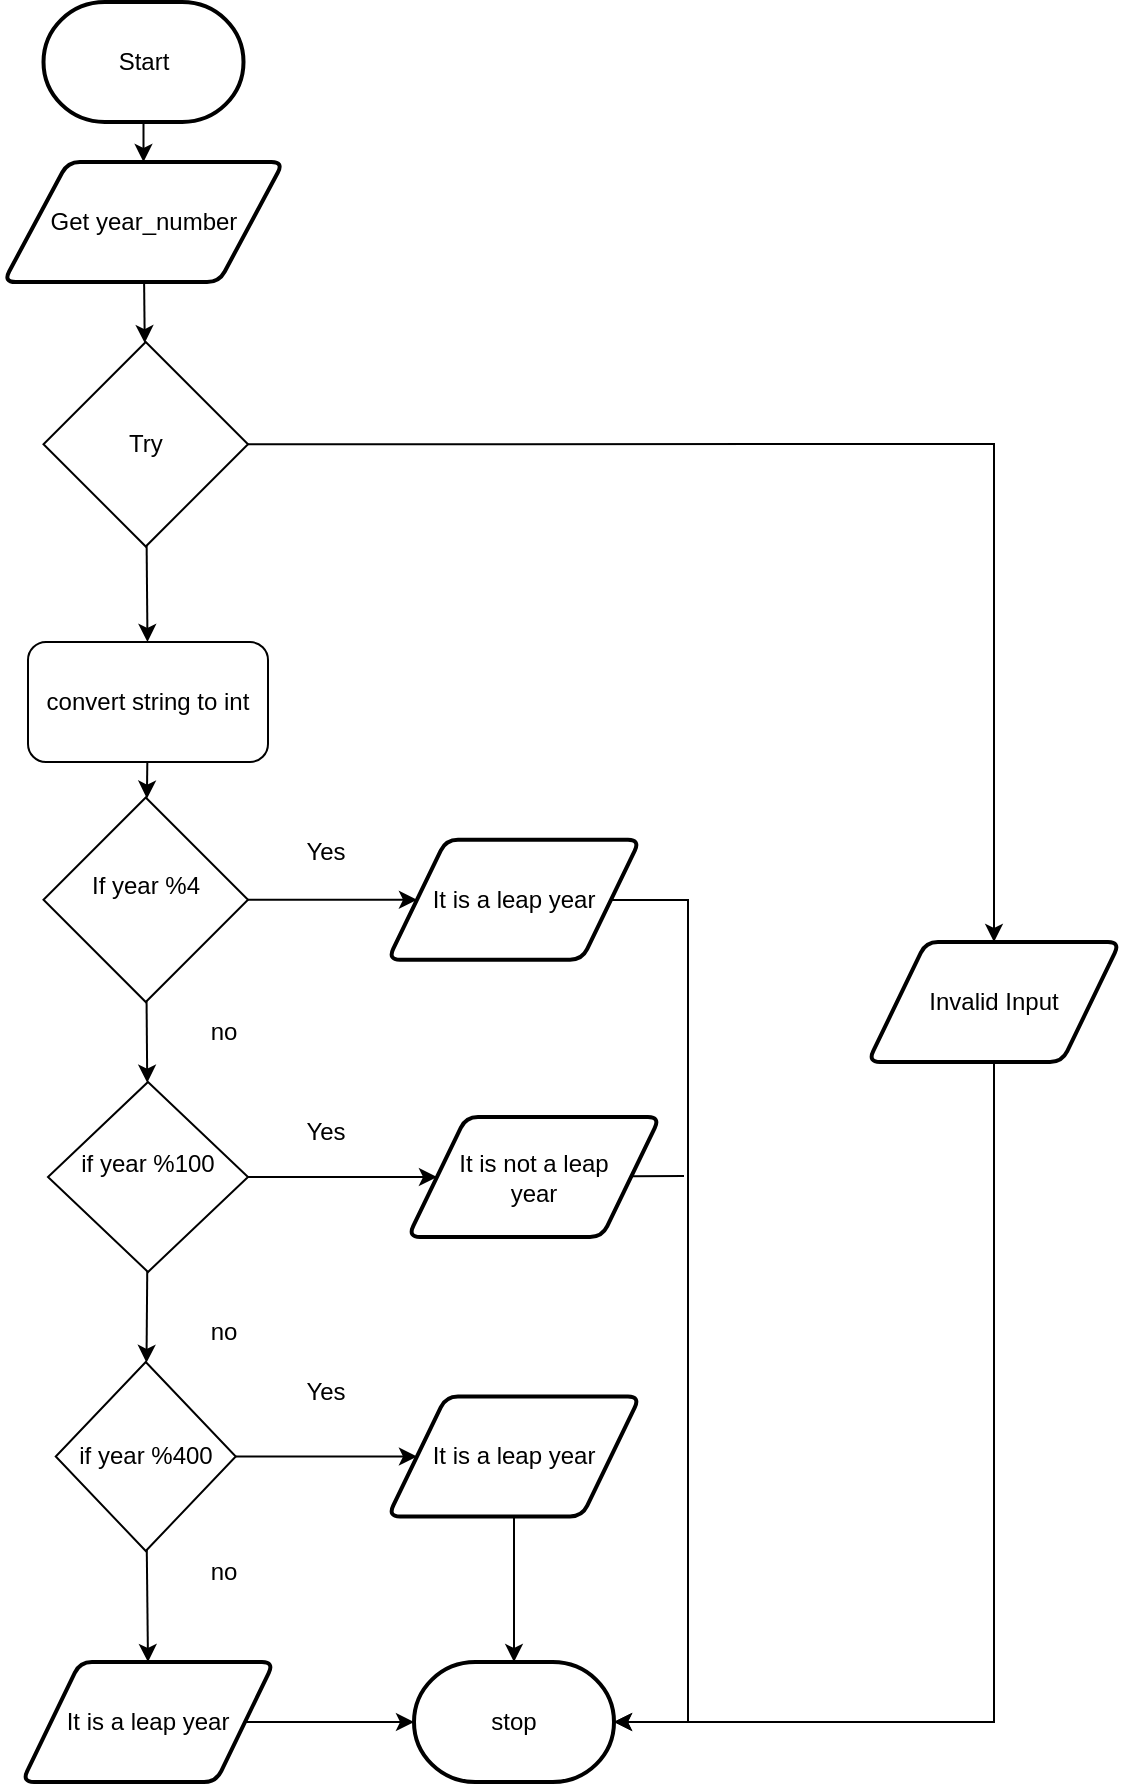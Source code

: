 <mxfile>
    <diagram id="YyKa2lABDavz-Mcr8UiQ" name="Page-1">
        <mxGraphModel dx="1074" dy="749" grid="1" gridSize="10" guides="1" tooltips="1" connect="1" arrows="1" fold="1" page="1" pageScale="1" pageWidth="827" pageHeight="1169" math="0" shadow="0">
            <root>
                <mxCell id="0"/>
                <mxCell id="1" parent="0"/>
                <mxCell id="63" value="" style="edgeStyle=none;rounded=0;html=1;endArrow=classic;endFill=1;" parent="1" source="3" target="62" edge="1">
                    <mxGeometry relative="1" as="geometry"/>
                </mxCell>
                <mxCell id="3" value="Start" style="strokeWidth=2;html=1;shape=mxgraph.flowchart.terminator;whiteSpace=wrap;" parent="1" vertex="1">
                    <mxGeometry x="367.75" y="120" width="100" height="60" as="geometry"/>
                </mxCell>
                <mxCell id="9" value="stop" style="strokeWidth=2;html=1;shape=mxgraph.flowchart.terminator;whiteSpace=wrap;rounded=1;" parent="1" vertex="1">
                    <mxGeometry x="553" y="950" width="100" height="60" as="geometry"/>
                </mxCell>
                <mxCell id="11" value="" style="edgeStyle=none;html=1;" parent="1" source="12" target="16" edge="1">
                    <mxGeometry relative="1" as="geometry"/>
                </mxCell>
                <mxCell id="12" value="&lt;br&gt;If year %4&lt;br&gt;&lt;br&gt;&amp;nbsp;" style="rhombus;whiteSpace=wrap;html=1;" parent="1" vertex="1">
                    <mxGeometry x="367.75" y="517.75" width="102.25" height="102.25" as="geometry"/>
                </mxCell>
                <mxCell id="16" value="It is a leap year" style="shape=parallelogram;html=1;strokeWidth=2;perimeter=parallelogramPerimeter;whiteSpace=wrap;rounded=1;arcSize=12;size=0.23;" parent="1" vertex="1">
                    <mxGeometry x="540" y="538.87" width="126" height="60" as="geometry"/>
                </mxCell>
                <mxCell id="39" style="edgeStyle=none;rounded=0;html=1;entryX=0;entryY=0.5;entryDx=0;entryDy=0;endArrow=classic;endFill=1;" parent="1" source="26" target="37" edge="1">
                    <mxGeometry relative="1" as="geometry"/>
                </mxCell>
                <mxCell id="55" style="edgeStyle=none;rounded=0;html=1;entryX=0.5;entryY=0;entryDx=0;entryDy=0;endArrow=classic;endFill=1;" parent="1" source="26" target="54" edge="1">
                    <mxGeometry relative="1" as="geometry"/>
                </mxCell>
                <mxCell id="26" value="&lt;br&gt;&lt;br&gt;&lt;br&gt;if year %400&lt;br&gt;&lt;br&gt;&lt;br&gt;&amp;nbsp;" style="rhombus;whiteSpace=wrap;html=1;" parent="1" vertex="1">
                    <mxGeometry x="373.88" y="800" width="90" height="94.5" as="geometry"/>
                </mxCell>
                <mxCell id="28" value="" style="edgeStyle=none;html=1;endArrow=classic;startArrow=none;endFill=1;" parent="1" source="27" target="26" edge="1">
                    <mxGeometry relative="1" as="geometry">
                        <mxPoint x="412.545" y="648.845" as="sourcePoint"/>
                        <mxPoint x="394.624" y="980.0" as="targetPoint"/>
                    </mxGeometry>
                </mxCell>
                <mxCell id="31" value="Yes" style="text;html=1;strokeColor=none;fillColor=none;align=center;verticalAlign=middle;whiteSpace=wrap;rounded=0;" parent="1" vertex="1">
                    <mxGeometry x="479" y="530" width="60" height="30" as="geometry"/>
                </mxCell>
                <mxCell id="36" style="edgeStyle=none;rounded=0;html=1;entryX=0;entryY=0.5;entryDx=0;entryDy=0;" parent="1" source="27" target="35" edge="1">
                    <mxGeometry relative="1" as="geometry"/>
                </mxCell>
                <mxCell id="27" value="&lt;br&gt;if year %100&lt;br&gt;&lt;br&gt;&amp;nbsp;" style="rhombus;whiteSpace=wrap;html=1;" parent="1" vertex="1">
                    <mxGeometry x="370" y="660" width="100" height="95" as="geometry"/>
                </mxCell>
                <mxCell id="32" value="" style="edgeStyle=none;html=1;endArrow=classic;endFill=1;" parent="1" source="12" target="27" edge="1">
                    <mxGeometry relative="1" as="geometry">
                        <mxPoint x="418.873" y="619.998" as="sourcePoint"/>
                        <mxPoint x="418.872" y="660.002" as="targetPoint"/>
                    </mxGeometry>
                </mxCell>
                <mxCell id="34" value="Yes" style="text;html=1;strokeColor=none;fillColor=none;align=center;verticalAlign=middle;whiteSpace=wrap;rounded=0;" parent="1" vertex="1">
                    <mxGeometry x="479" y="670" width="60" height="30" as="geometry"/>
                </mxCell>
                <mxCell id="41" style="edgeStyle=none;rounded=0;html=1;endArrow=none;endFill=0;" parent="1" source="35" edge="1">
                    <mxGeometry relative="1" as="geometry">
                        <mxPoint x="688" y="707" as="targetPoint"/>
                    </mxGeometry>
                </mxCell>
                <mxCell id="35" value="It is not a leap &lt;br&gt;year" style="shape=parallelogram;html=1;strokeWidth=2;perimeter=parallelogramPerimeter;whiteSpace=wrap;rounded=1;arcSize=12;size=0.23;" parent="1" vertex="1">
                    <mxGeometry x="550" y="677.5" width="126" height="60" as="geometry"/>
                </mxCell>
                <mxCell id="38" value="Yes" style="text;html=1;strokeColor=none;fillColor=none;align=center;verticalAlign=middle;whiteSpace=wrap;rounded=0;" parent="1" vertex="1">
                    <mxGeometry x="479" y="800" width="60" height="30" as="geometry"/>
                </mxCell>
                <mxCell id="42" style="edgeStyle=none;rounded=0;html=1;entryX=0.5;entryY=0;entryDx=0;entryDy=0;entryPerimeter=0;endArrow=classic;endFill=1;" parent="1" source="37" target="9" edge="1">
                    <mxGeometry relative="1" as="geometry"/>
                </mxCell>
                <mxCell id="37" value="It is a leap year" style="shape=parallelogram;html=1;strokeWidth=2;perimeter=parallelogramPerimeter;whiteSpace=wrap;rounded=1;arcSize=12;size=0.23;" parent="1" vertex="1">
                    <mxGeometry x="540" y="817.25" width="126" height="60" as="geometry"/>
                </mxCell>
                <mxCell id="40" value="" style="edgeStyle=none;html=1;rounded=0;endArrow=classic;entryX=1;entryY=0.5;entryDx=0;entryDy=0;entryPerimeter=0;endFill=1;" parent="1" source="16" target="9" edge="1">
                    <mxGeometry relative="1" as="geometry">
                        <mxPoint x="603" y="598.87" as="sourcePoint"/>
                        <mxPoint x="603" y="1060" as="targetPoint"/>
                        <Array as="points">
                            <mxPoint x="690" y="569"/>
                            <mxPoint x="690" y="980"/>
                        </Array>
                    </mxGeometry>
                </mxCell>
                <mxCell id="50" style="edgeStyle=none;rounded=0;html=1;entryX=0.5;entryY=0;entryDx=0;entryDy=0;endArrow=classic;endFill=1;" parent="1" source="43" target="48" edge="1">
                    <mxGeometry relative="1" as="geometry">
                        <Array as="points">
                            <mxPoint x="843" y="341"/>
                        </Array>
                    </mxGeometry>
                </mxCell>
                <mxCell id="43" value="Try" style="rhombus;whiteSpace=wrap;html=1;" parent="1" vertex="1">
                    <mxGeometry x="367.75" y="290" width="102.25" height="102.25" as="geometry"/>
                </mxCell>
                <mxCell id="59" value="" style="edgeStyle=none;html=1;" parent="1" source="45" target="12" edge="1">
                    <mxGeometry relative="1" as="geometry"/>
                </mxCell>
                <mxCell id="45" value="convert string to int" style="rounded=1;whiteSpace=wrap;html=1;" parent="1" vertex="1">
                    <mxGeometry x="360" y="440" width="120" height="60" as="geometry"/>
                </mxCell>
                <mxCell id="46" value="" style="edgeStyle=none;html=1;startArrow=none;endArrow=classic;endFill=1;" parent="1" source="43" target="45" edge="1">
                    <mxGeometry relative="1" as="geometry">
                        <mxPoint x="414.397" y="350.728" as="sourcePoint"/>
                        <mxPoint x="416.829" y="430.0" as="targetPoint"/>
                    </mxGeometry>
                </mxCell>
                <mxCell id="51" style="edgeStyle=none;rounded=0;html=1;entryX=1;entryY=0.5;entryDx=0;entryDy=0;entryPerimeter=0;endArrow=classic;endFill=1;" parent="1" source="48" target="9" edge="1">
                    <mxGeometry relative="1" as="geometry">
                        <Array as="points">
                            <mxPoint x="843" y="980"/>
                        </Array>
                    </mxGeometry>
                </mxCell>
                <mxCell id="48" value="Invalid Input" style="shape=parallelogram;html=1;strokeWidth=2;perimeter=parallelogramPerimeter;whiteSpace=wrap;rounded=1;arcSize=12;size=0.23;" parent="1" vertex="1">
                    <mxGeometry x="780" y="590" width="126" height="60" as="geometry"/>
                </mxCell>
                <mxCell id="52" value="no" style="text;html=1;strokeColor=none;fillColor=none;align=center;verticalAlign=middle;whiteSpace=wrap;rounded=0;" parent="1" vertex="1">
                    <mxGeometry x="427.75" y="620" width="60" height="30" as="geometry"/>
                </mxCell>
                <mxCell id="53" value="no" style="text;html=1;strokeColor=none;fillColor=none;align=center;verticalAlign=middle;whiteSpace=wrap;rounded=0;" parent="1" vertex="1">
                    <mxGeometry x="427.75" y="770" width="60" height="30" as="geometry"/>
                </mxCell>
                <mxCell id="58" style="edgeStyle=none;rounded=0;html=1;entryX=0;entryY=0.5;entryDx=0;entryDy=0;entryPerimeter=0;endArrow=classic;endFill=1;" parent="1" source="54" target="9" edge="1">
                    <mxGeometry relative="1" as="geometry"/>
                </mxCell>
                <mxCell id="54" value="It is a leap year" style="shape=parallelogram;html=1;strokeWidth=2;perimeter=parallelogramPerimeter;whiteSpace=wrap;rounded=1;arcSize=12;size=0.23;" parent="1" vertex="1">
                    <mxGeometry x="357" y="950" width="126" height="60" as="geometry"/>
                </mxCell>
                <mxCell id="56" value="no" style="text;html=1;strokeColor=none;fillColor=none;align=center;verticalAlign=middle;whiteSpace=wrap;rounded=0;" parent="1" vertex="1">
                    <mxGeometry x="427.75" y="890" width="60" height="30" as="geometry"/>
                </mxCell>
                <mxCell id="64" value="" style="edgeStyle=none;html=1;" edge="1" parent="1" source="62" target="43">
                    <mxGeometry relative="1" as="geometry"/>
                </mxCell>
                <mxCell id="62" value="Get year_number" style="shape=parallelogram;html=1;strokeWidth=2;perimeter=parallelogramPerimeter;whiteSpace=wrap;rounded=1;arcSize=12;size=0.23;" parent="1" vertex="1">
                    <mxGeometry x="347.75" y="200" width="140" height="60" as="geometry"/>
                </mxCell>
            </root>
        </mxGraphModel>
    </diagram>
</mxfile>